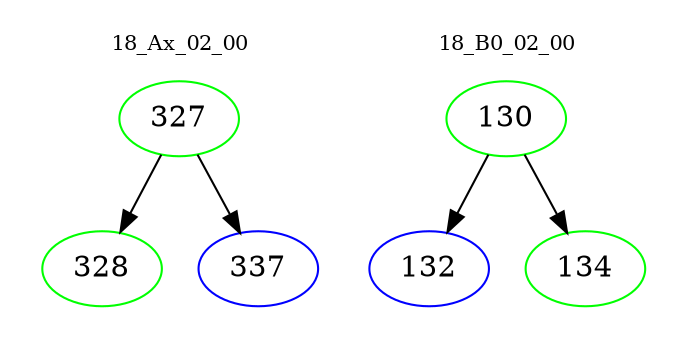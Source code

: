 digraph{
subgraph cluster_0 {
color = white
label = "18_Ax_02_00";
fontsize=10;
T0_327 [label="327", color="green"]
T0_327 -> T0_328 [color="black"]
T0_328 [label="328", color="green"]
T0_327 -> T0_337 [color="black"]
T0_337 [label="337", color="blue"]
}
subgraph cluster_1 {
color = white
label = "18_B0_02_00";
fontsize=10;
T1_130 [label="130", color="green"]
T1_130 -> T1_132 [color="black"]
T1_132 [label="132", color="blue"]
T1_130 -> T1_134 [color="black"]
T1_134 [label="134", color="green"]
}
}
